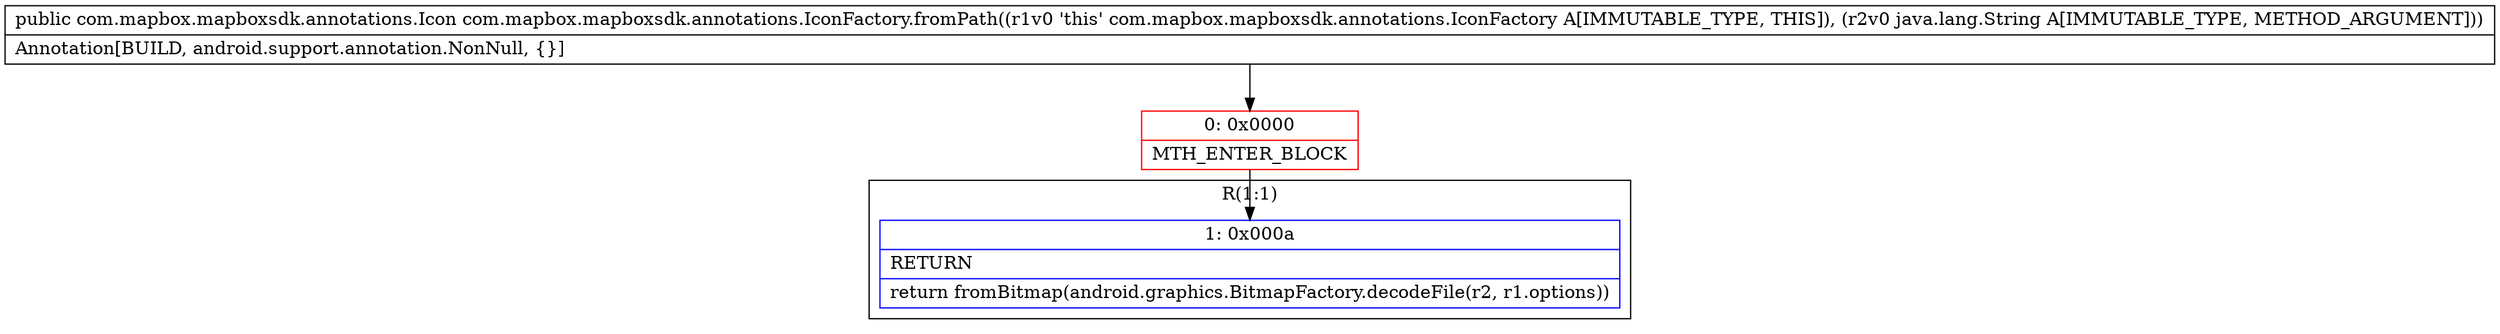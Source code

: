digraph "CFG forcom.mapbox.mapboxsdk.annotations.IconFactory.fromPath(Ljava\/lang\/String;)Lcom\/mapbox\/mapboxsdk\/annotations\/Icon;" {
subgraph cluster_Region_391521924 {
label = "R(1:1)";
node [shape=record,color=blue];
Node_1 [shape=record,label="{1\:\ 0x000a|RETURN\l|return fromBitmap(android.graphics.BitmapFactory.decodeFile(r2, r1.options))\l}"];
}
Node_0 [shape=record,color=red,label="{0\:\ 0x0000|MTH_ENTER_BLOCK\l}"];
MethodNode[shape=record,label="{public com.mapbox.mapboxsdk.annotations.Icon com.mapbox.mapboxsdk.annotations.IconFactory.fromPath((r1v0 'this' com.mapbox.mapboxsdk.annotations.IconFactory A[IMMUTABLE_TYPE, THIS]), (r2v0 java.lang.String A[IMMUTABLE_TYPE, METHOD_ARGUMENT]))  | Annotation[BUILD, android.support.annotation.NonNull, \{\}]\l}"];
MethodNode -> Node_0;
Node_0 -> Node_1;
}

